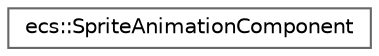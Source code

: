 digraph "Graphical Class Hierarchy"
{
 // LATEX_PDF_SIZE
  bgcolor="transparent";
  edge [fontname=Helvetica,fontsize=10,labelfontname=Helvetica,labelfontsize=10];
  node [fontname=Helvetica,fontsize=10,shape=box,height=0.2,width=0.4];
  rankdir="LR";
  Node0 [id="Node000000",label="ecs::SpriteAnimationComponent",height=0.2,width=0.4,color="grey40", fillcolor="white", style="filled",URL="$structecs_1_1_sprite_animation_component.html",tooltip=" "];
}
